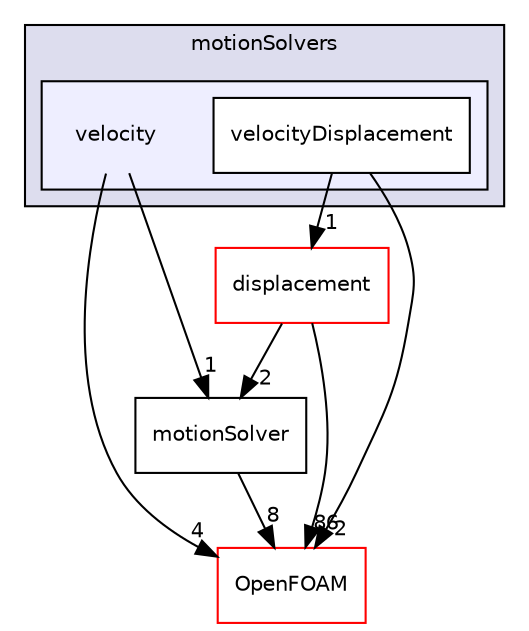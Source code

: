digraph "src/dynamicMesh/motionSolvers/velocity" {
  bgcolor=transparent;
  compound=true
  node [ fontsize="10", fontname="Helvetica"];
  edge [ labelfontsize="10", labelfontname="Helvetica"];
  subgraph clusterdir_63edc9dc903196284d9e86748ed5cd67 {
    graph [ bgcolor="#ddddee", pencolor="black", label="motionSolvers" fontname="Helvetica", fontsize="10", URL="dir_63edc9dc903196284d9e86748ed5cd67.html"]
  subgraph clusterdir_a92c842e1e99d5ed5026d73cff45ef1b {
    graph [ bgcolor="#eeeeff", pencolor="black", label="" URL="dir_a92c842e1e99d5ed5026d73cff45ef1b.html"];
    dir_a92c842e1e99d5ed5026d73cff45ef1b [shape=plaintext label="velocity"];
    dir_701326fee914fdd487114f4dc5b30912 [shape=box label="velocityDisplacement" color="black" fillcolor="white" style="filled" URL="dir_701326fee914fdd487114f4dc5b30912.html"];
  }
  }
  dir_f08b2a025042587e1713b7e1a14ec2df [shape=box label="motionSolver" URL="dir_f08b2a025042587e1713b7e1a14ec2df.html"];
  dir_c5473ff19b20e6ec4dfe5c310b3778a8 [shape=box label="OpenFOAM" color="red" URL="dir_c5473ff19b20e6ec4dfe5c310b3778a8.html"];
  dir_b6bbef0e5e6a5d50496a71f7626b4ce2 [shape=box label="displacement" color="red" URL="dir_b6bbef0e5e6a5d50496a71f7626b4ce2.html"];
  dir_f08b2a025042587e1713b7e1a14ec2df->dir_c5473ff19b20e6ec4dfe5c310b3778a8 [headlabel="8", labeldistance=1.5 headhref="dir_000645_002151.html"];
  dir_a92c842e1e99d5ed5026d73cff45ef1b->dir_f08b2a025042587e1713b7e1a14ec2df [headlabel="1", labeldistance=1.5 headhref="dir_000646_000645.html"];
  dir_a92c842e1e99d5ed5026d73cff45ef1b->dir_c5473ff19b20e6ec4dfe5c310b3778a8 [headlabel="4", labeldistance=1.5 headhref="dir_000646_002151.html"];
  dir_701326fee914fdd487114f4dc5b30912->dir_c5473ff19b20e6ec4dfe5c310b3778a8 [headlabel="2", labeldistance=1.5 headhref="dir_000647_002151.html"];
  dir_701326fee914fdd487114f4dc5b30912->dir_b6bbef0e5e6a5d50496a71f7626b4ce2 [headlabel="1", labeldistance=1.5 headhref="dir_000647_000624.html"];
  dir_b6bbef0e5e6a5d50496a71f7626b4ce2->dir_f08b2a025042587e1713b7e1a14ec2df [headlabel="2", labeldistance=1.5 headhref="dir_000624_000645.html"];
  dir_b6bbef0e5e6a5d50496a71f7626b4ce2->dir_c5473ff19b20e6ec4dfe5c310b3778a8 [headlabel="86", labeldistance=1.5 headhref="dir_000624_002151.html"];
}
